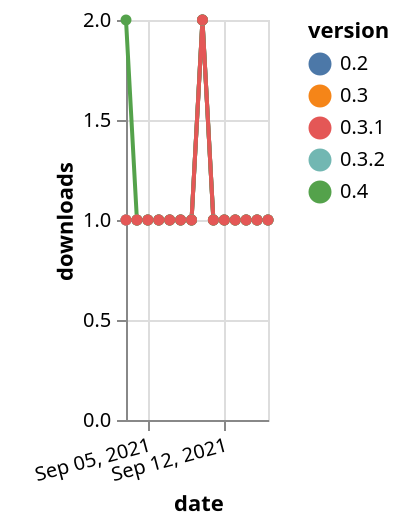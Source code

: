 {"$schema": "https://vega.github.io/schema/vega-lite/v5.json", "description": "A simple bar chart with embedded data.", "data": {"values": [{"date": "2021-09-03", "total": 127, "delta": 1, "version": "0.3"}, {"date": "2021-09-04", "total": 128, "delta": 1, "version": "0.3"}, {"date": "2021-09-05", "total": 129, "delta": 1, "version": "0.3"}, {"date": "2021-09-06", "total": 130, "delta": 1, "version": "0.3"}, {"date": "2021-09-07", "total": 131, "delta": 1, "version": "0.3"}, {"date": "2021-09-08", "total": 132, "delta": 1, "version": "0.3"}, {"date": "2021-09-09", "total": 133, "delta": 1, "version": "0.3"}, {"date": "2021-09-10", "total": 135, "delta": 2, "version": "0.3"}, {"date": "2021-09-11", "total": 136, "delta": 1, "version": "0.3"}, {"date": "2021-09-12", "total": 137, "delta": 1, "version": "0.3"}, {"date": "2021-09-13", "total": 138, "delta": 1, "version": "0.3"}, {"date": "2021-09-14", "total": 139, "delta": 1, "version": "0.3"}, {"date": "2021-09-15", "total": 140, "delta": 1, "version": "0.3"}, {"date": "2021-09-16", "total": 141, "delta": 1, "version": "0.3"}, {"date": "2021-09-03", "total": 136, "delta": 1, "version": "0.2"}, {"date": "2021-09-04", "total": 137, "delta": 1, "version": "0.2"}, {"date": "2021-09-05", "total": 138, "delta": 1, "version": "0.2"}, {"date": "2021-09-06", "total": 139, "delta": 1, "version": "0.2"}, {"date": "2021-09-07", "total": 140, "delta": 1, "version": "0.2"}, {"date": "2021-09-08", "total": 141, "delta": 1, "version": "0.2"}, {"date": "2021-09-09", "total": 142, "delta": 1, "version": "0.2"}, {"date": "2021-09-10", "total": 144, "delta": 2, "version": "0.2"}, {"date": "2021-09-11", "total": 145, "delta": 1, "version": "0.2"}, {"date": "2021-09-12", "total": 146, "delta": 1, "version": "0.2"}, {"date": "2021-09-13", "total": 147, "delta": 1, "version": "0.2"}, {"date": "2021-09-14", "total": 148, "delta": 1, "version": "0.2"}, {"date": "2021-09-15", "total": 149, "delta": 1, "version": "0.2"}, {"date": "2021-09-16", "total": 150, "delta": 1, "version": "0.2"}, {"date": "2021-09-03", "total": 125, "delta": 1, "version": "0.3.2"}, {"date": "2021-09-04", "total": 126, "delta": 1, "version": "0.3.2"}, {"date": "2021-09-05", "total": 127, "delta": 1, "version": "0.3.2"}, {"date": "2021-09-06", "total": 128, "delta": 1, "version": "0.3.2"}, {"date": "2021-09-07", "total": 129, "delta": 1, "version": "0.3.2"}, {"date": "2021-09-08", "total": 130, "delta": 1, "version": "0.3.2"}, {"date": "2021-09-09", "total": 131, "delta": 1, "version": "0.3.2"}, {"date": "2021-09-10", "total": 133, "delta": 2, "version": "0.3.2"}, {"date": "2021-09-11", "total": 134, "delta": 1, "version": "0.3.2"}, {"date": "2021-09-12", "total": 135, "delta": 1, "version": "0.3.2"}, {"date": "2021-09-13", "total": 136, "delta": 1, "version": "0.3.2"}, {"date": "2021-09-14", "total": 137, "delta": 1, "version": "0.3.2"}, {"date": "2021-09-15", "total": 138, "delta": 1, "version": "0.3.2"}, {"date": "2021-09-16", "total": 139, "delta": 1, "version": "0.3.2"}, {"date": "2021-09-03", "total": 107, "delta": 2, "version": "0.4"}, {"date": "2021-09-04", "total": 108, "delta": 1, "version": "0.4"}, {"date": "2021-09-05", "total": 109, "delta": 1, "version": "0.4"}, {"date": "2021-09-06", "total": 110, "delta": 1, "version": "0.4"}, {"date": "2021-09-07", "total": 111, "delta": 1, "version": "0.4"}, {"date": "2021-09-08", "total": 112, "delta": 1, "version": "0.4"}, {"date": "2021-09-09", "total": 113, "delta": 1, "version": "0.4"}, {"date": "2021-09-10", "total": 115, "delta": 2, "version": "0.4"}, {"date": "2021-09-11", "total": 116, "delta": 1, "version": "0.4"}, {"date": "2021-09-12", "total": 117, "delta": 1, "version": "0.4"}, {"date": "2021-09-13", "total": 118, "delta": 1, "version": "0.4"}, {"date": "2021-09-14", "total": 119, "delta": 1, "version": "0.4"}, {"date": "2021-09-15", "total": 120, "delta": 1, "version": "0.4"}, {"date": "2021-09-16", "total": 121, "delta": 1, "version": "0.4"}, {"date": "2021-09-03", "total": 127, "delta": 1, "version": "0.3.1"}, {"date": "2021-09-04", "total": 128, "delta": 1, "version": "0.3.1"}, {"date": "2021-09-05", "total": 129, "delta": 1, "version": "0.3.1"}, {"date": "2021-09-06", "total": 130, "delta": 1, "version": "0.3.1"}, {"date": "2021-09-07", "total": 131, "delta": 1, "version": "0.3.1"}, {"date": "2021-09-08", "total": 132, "delta": 1, "version": "0.3.1"}, {"date": "2021-09-09", "total": 133, "delta": 1, "version": "0.3.1"}, {"date": "2021-09-10", "total": 135, "delta": 2, "version": "0.3.1"}, {"date": "2021-09-11", "total": 136, "delta": 1, "version": "0.3.1"}, {"date": "2021-09-12", "total": 137, "delta": 1, "version": "0.3.1"}, {"date": "2021-09-13", "total": 138, "delta": 1, "version": "0.3.1"}, {"date": "2021-09-14", "total": 139, "delta": 1, "version": "0.3.1"}, {"date": "2021-09-15", "total": 140, "delta": 1, "version": "0.3.1"}, {"date": "2021-09-16", "total": 141, "delta": 1, "version": "0.3.1"}]}, "width": "container", "mark": {"type": "line", "point": {"filled": true}}, "encoding": {"x": {"field": "date", "type": "temporal", "timeUnit": "yearmonthdate", "title": "date", "axis": {"labelAngle": -15}}, "y": {"field": "delta", "type": "quantitative", "title": "downloads"}, "color": {"field": "version", "type": "nominal"}, "tooltip": {"field": "delta"}}}